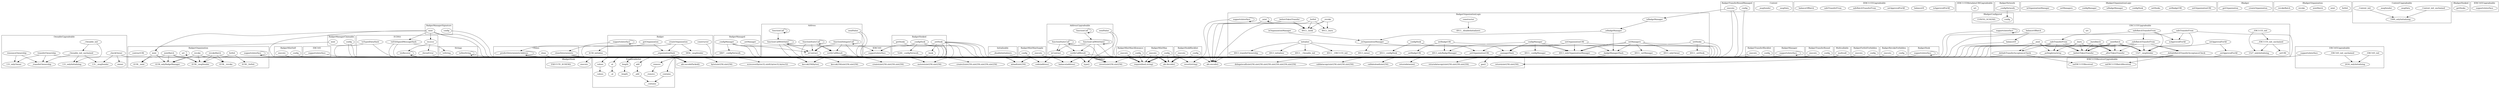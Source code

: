 strict digraph {
subgraph cluster_5890_BadgerMintSelf {
label = "BadgerMintSelf"
"5890_execute" [label="execute"]
"5890_config" [label="config"]
}subgraph cluster_131_OwnableUpgradeable {
label = "OwnableUpgradeable"
"131_owner" [label="owner"]
"131___Ownable_init" [label="__Ownable_init"]
"131__transferOwnership" [label="_transferOwnership"]
"131_transferOwnership" [label="transferOwnership"]
"131___Ownable_init_unchained" [label="__Ownable_init_unchained"]
"131__checkOwner" [label="_checkOwner"]
"131_renounceOwnership" [label="renounceOwnership"]
"131_transferOwnership" -> "131__transferOwnership"
"131___Ownable_init" -> "131_onlyInitializing"
"131_renounceOwnership" -> "131__transferOwnership"
"131___Ownable_init_unchained" -> "131__transferOwnership"
"131___Ownable_init" -> "131___Ownable_init_unchained"
"131__checkOwner" -> "131__msgSender"
"131___Ownable_init_unchained" -> "131_onlyInitializing"
"131___Ownable_init_unchained" -> "131__msgSender"
"131__checkOwner" -> "131_owner"
"131_transferOwnership" -> "131_onlyOwner"
"131_renounceOwnership" -> "131_onlyOwner"
}subgraph cluster_3081_ERC165 {
label = "ERC165"
"3081_supportsInterface" [label="supportsInterface"]
}subgraph cluster_2443_Context {
label = "Context"
"2443__msgData" [label="_msgData"]
"2443__msgSender" [label="_msgSender"]
}subgraph cluster_6926_BadgerManagerClaimable {
label = "BadgerManagerClaimable"
"6926_mint" [label="mint"]
"6926_config" [label="config"]
}subgraph cluster_3856_Badger {
label = "Badger"
"3856__organizationHash" [label="_organizationHash"]
"3856_constructor" [label="constructor"]
"3856_createOrganization" [label="createOrganization"]
"3856_getOrganization" [label="getOrganization"]
"3856_supportsInterface" [label="supportsInterface"]
"3856_createOrganization" -> "3856__msgSender"
"3856_createOrganization" -> "3856__organizationHash"
"3856_supportsInterface" -> "3856_supportsInterface"
"3856_getOrganization" -> "3856__organizationHash"
}subgraph cluster_3093_IERC165 {
label = "IERC165"
"3093_supportsInterface" [label="supportsInterface"]
}subgraph cluster_6807_BadgerManaged {
label = "BadgerManaged"
"6807__setManager" [label="_setManager"]
"6807__configManager" [label="_configManager"]
"6807__configManager" -> "6807__configNetwork"
}subgraph cluster_1690_IERC1155Upgradeable {
label = "IERC1155Upgradeable"
"1690_isApprovedForAll" [label="isApprovedForAll"]
"1690_balanceOf" [label="balanceOf"]
"1690_setApprovalForAll" [label="setApprovalForAll"]
"1690_safeBatchTransferFrom" [label="safeBatchTransferFrom"]
"1690_safeTransferFrom" [label="safeTransferFrom"]
"1690_balanceOfBatch" [label="balanceOfBatch"]
}subgraph cluster_282_Initializable {
label = "Initializable"
"282__disableInitializers" [label="_disableInitializers"]
}subgraph cluster_5788_BadgerMintMaxSupply {
label = "BadgerMintMaxSupply"
"5788_config" [label="config"]
"5788_execute" [label="execute"]
}subgraph cluster_1948_AddressUpgradeable {
label = "AddressUpgradeable"
"1948_functionCallWithValue" [label="functionCallWithValue"]
"1948_functionCall" [label="functionCall"]
"1948_sendValue" [label="sendValue"]
"1948_isContract" [label="isContract"]
"1948_verifyCallResult" [label="verifyCallResult"]
"1948_functionStaticCall" [label="functionStaticCall"]
"1948_functionCall" -> "1948_functionCall"
"1948_functionStaticCall" -> "1948_functionStaticCall"
"1948_functionCallWithValue" -> "1948_verifyCallResult"
"1948_functionStaticCall" -> "1948_isContract"
"1948_functionCallWithValue" -> "1948_functionCallWithValue"
"1948_functionCall" -> "1948_functionCallWithValue"
"1948_functionCallWithValue" -> "1948_isContract"
"1948_functionStaticCall" -> "1948_verifyCallResult"
}subgraph cluster_5664_BadgerMintMaxAllowance {
label = "BadgerMintMaxAllowance"
"5664_execute" [label="execute"]
"5664_config" [label="config"]
}subgraph cluster_5537_BadgerMintMax {
label = "BadgerMintMax"
"5537_execute" [label="execute"]
"5537_config" [label="config"]
}subgraph cluster_5410_BadgerHookBlocklist {
label = "BadgerHookBlocklist"
"5410_execute" [label="execute"]
"5410_config" [label="config"]
}subgraph cluster_1568_IERC1155ReceiverUpgradeable {
label = "IERC1155ReceiverUpgradeable"
"1568_onERC1155BatchReceived" [label="onERC1155BatchReceived"]
"1568_onERC1155Received" [label="onERC1155Received"]
}subgraph cluster_1705_IERC1155MetadataURIUpgradeable {
label = "IERC1155MetadataURIUpgradeable"
"1705_uri" [label="uri"]
}subgraph cluster_3883_BadgerNetwork {
label = "BadgerNetwork"
"3883__configNetwork" [label="_configNetwork"]
}subgraph cluster_6700_IBadgerOrganizationLogic {
label = "IBadgerOrganizationLogic"
"6700_setOrganizationURI" [label="setOrganizationURI"]
"6700_setBadgeURI" [label="setBadgeURI"]
"6700_setHooks" [label="setHooks"]
"6700_configHook" [label="configHook"]
"6700_isBadgeManager" [label="isBadgeManager"]
"6700_configManager" [label="configManager"]
"6700_setManagers" [label="setManagers"]
"6700_isOrganizationManager" [label="isOrganizationManager"]
}subgraph cluster_4913_BadgerOrganizationLogic {
label = "BadgerOrganizationLogic"
"4913_setManagers" [label="setManagers"]
"4913__managerHash" [label="_managerHash"]
"4913__isOrganizationManager" [label="_isOrganizationManager"]
"4913_setHooks" [label="setHooks"]
"4913__mint" [label="_mint"]
"4913__isBadgeManager" [label="_isBadgeManager"]
"4913__forfeit" [label="_forfeit"]
"4913__beforeTokenTransfer" [label="_beforeTokenTransfer"]
"4913_configManager" [label="configManager"]
"4913__setBadgeURI" [label="_setBadgeURI"]
"4913_isBadgeManager" [label="isBadgeManager"]
"4913_configHook" [label="configHook"]
"4913_initialize" [label="initialize"]
"4913__revoke" [label="_revoke"]
"4913_supportsInterface" [label="supportsInterface"]
"4913__badgeManagerHash" [label="_badgeManagerHash"]
"4913__setOrganizationURI" [label="_setOrganizationURI"]
"4913_constructor" [label="constructor"]
"4913_setOrganizationURI" [label="setOrganizationURI"]
"4913_setBadgeURI" [label="setBadgeURI"]
"4913_isOrganizationManager" [label="isOrganizationManager"]
"4913__revoke" -> "4913__burn"
"4913_initialize" -> "4913___ERC1155_init"
"4913_setHooks" -> "4913_onlyOrganizationManager"
"4913_setOrganizationURI" -> "4913__setOrganizationURI"
"4913__forfeit" -> "4913__burn"
"4913_initialize" -> "4913_transferOwnership"
"4913_isOrganizationManager" -> "4913__isOrganizationManager"
"4913_setManagers" -> "4913__setManager"
"4913__revoke" -> "4913__hook"
"4913__mint" -> "4913__mint"
"4913__isBadgeManager" -> "4913__badgeManagerHash"
"4913_configManager" -> "4913_onlyOrganizationManager"
"4913_setOrganizationURI" -> "4913_onlyOrganizationManager"
"4913_configManager" -> "4913__badgeManagerHash"
"4913_supportsInterface" -> "4913_supportsInterface"
"4913_configManager" -> "4913__configManager"
"4913_setHooks" -> "4913__setHook"
"4913_setManagers" -> "4913__managerHash"
"4913_configManager" -> "4913_onlyBadgeManager"
"4913_configHook" -> "4913_onlyOrganizationManager"
"4913__isOrganizationManager" -> "4913__managerHash"
"4913_configHook" -> "4913__configHook"
"4913__forfeit" -> "4913__hook"
"4913_setBadgeURI" -> "4913_onlyBadgeManager"
"4913_setManagers" -> "4913_onlyOwner"
"4913_constructor" -> "4913__disableInitializers"
"4913_initialize" -> "4913_initializer"
"4913__isOrganizationManager" -> "4913_owner"
"4913_setManagers" -> "4913_onlyOrganizationManager"
"4913_initialize" -> "4913___Ownable_init"
"4913_initialize" -> "4913__setOrganizationURI"
"4913_setManagers" -> "4913__badgeManagerHash"
"4913_configManager" -> "4913__managerHash"
"4913__isBadgeManager" -> "4913__isOrganizationManager"
"4913__mint" -> "4913__hook"
"4913_isBadgeManager" -> "4913__isBadgeManager"
"4913__beforeTokenTransfer" -> "4913__hook"
"4913_setBadgeURI" -> "4913__setBadgeURI"
}subgraph cluster_7091_BadgerManagerSignature {
label = "BadgerManagerSignature"
"7091_mint" [label="mint"]
"7091_config" [label="config"]
}subgraph cluster_6452_IBadger {
label = "IBadger"
"6452_createOrganization" [label="createOrganization"]
"6452_getOrganization" [label="getOrganization"]
}subgraph cluster_6068_BadgerTransferBlocklist {
label = "BadgerTransferBlocklist"
"6068_execute" [label="execute"]
"6068_config" [label="config"]
}subgraph cluster_6840_BadgerManager {
label = "BadgerManager"
"6840_supportsInterface" [label="supportsInterface"]
"6840_supportsInterface" -> "6840_supportsInterface"
}subgraph cluster_6200_BadgerTransferBound {
label = "BadgerTransferBound"
"6200_execute" [label="execute"]
"6200_config" [label="config"]
}subgraph cluster_4158_BadgerOrganization {
label = "BadgerOrganization"
"4158_revoke" [label="revoke"]
"4158_forfeit" [label="forfeit"]
"4158_revokeBatch" [label="revokeBatch"]
"4158_mintBatch" [label="mintBatch"]
"4158_uri" [label="uri"]
"4158_mint" [label="mint"]
"4158_supportsInterface" [label="supportsInterface"]
"4158_contractURI" [label="contractURI"]
"4158_revoke" -> "4158__revoke"
"4158_revokeBatch" -> "4158__msgSender"
"4158_mint" -> "4158__mint"
"4158_forfeit" -> "4158__msgSender"
"4158_revoke" -> "4158_onlyBadgeManager"
"4158_mintBatch" -> "4158_onlyBadgeManager"
"4158_revokeBatch" -> "4158__revoke"
"4158_revokeBatch" -> "4158_onlyBadgeManager"
"4158_forfeit" -> "4158__forfeit"
"4158_uri" -> "4158_uri"
"4158_mint" -> "4158_onlyBadgeManager"
"4158_supportsInterface" -> "4158_supportsInterface"
"4158_revoke" -> "4158__msgSender"
"4158_mint" -> "4158__msgSender"
"4158_mintBatch" -> "4158__msgSender"
"4158_mintBatch" -> "4158__mint"
}subgraph cluster_6594_IBadgerOrganization {
label = "IBadgerOrganization"
"6594_forfeit" [label="forfeit"]
"6594_mint" [label="mint"]
"6594_mintBatch" [label="mintBatch"]
"6594_revoke" [label="revoke"]
"6594_revokeBatch" [label="revokeBatch"]
}subgraph cluster_7107_Multicallable {
label = "Multicallable"
"7107_multicall" [label="multicall"]
}subgraph cluster_6468_IBadgerConfigured {
label = "IBadgerConfigured"
"6468_config" [label="config"]
"6468_CONFIG_SCHEMA" [label="CONFIG_SCHEMA"]
}subgraph cluster_1990_ContextUpgradeable {
label = "ContextUpgradeable"
"1990___Context_init_unchained" [label="__Context_init_unchained"]
"1990__msgData" [label="_msgData"]
"1990__msgSender" [label="_msgSender"]
"1990___Context_init" [label="__Context_init"]
"1990___Context_init_unchained" -> "1990_onlyInitializing"
"1990___Context_init" -> "1990_onlyInitializing"
}subgraph cluster_5324_BadgerForfeitForbidden {
label = "BadgerForfeitForbidden"
"5324_config" [label="config"]
"5324_execute" [label="execute"]
}subgraph cluster_2126_Clones {
label = "Clones"
"2126_predictDeterministicAddress" [label="predictDeterministicAddress"]
"2126_cloneDeterministic" [label="cloneDeterministic"]
"2126_clone" [label="clone"]
"2126_predictDeterministicAddress" -> "2126_predictDeterministicAddress"
}subgraph cluster_6352_BadgerTransferBoundManaged {
label = "BadgerTransferBoundManaged"
"6352_execute" [label="execute"]
"6352_config" [label="config"]
}subgraph cluster_6488_IBadgerHook {
label = "IBadgerHook"
"6488_execute" [label="execute"]
"6488_EXECUTE_SCHEMA" [label="EXECUTE_SCHEMA"]
}subgraph cluster_5976_BadgerRevokeForbidden {
label = "BadgerRevokeForbidden"
"5976_config" [label="config"]
"5976_execute" [label="execute"]
}subgraph cluster_4956_BadgerHook {
label = "BadgerHook"
"4956_supportsInterface" [label="supportsInterface"]
"4956_supportsInterface" -> "4956_supportsInterface"
}subgraph cluster_3692_EnumerableSet {
label = "EnumerableSet"
"3692_contains" [label="contains"]
"3692__remove" [label="_remove"]
"3692_add" [label="add"]
"3692_at" [label="at"]
"3692_remove" [label="remove"]
"3692__contains" [label="_contains"]
"3692_values" [label="values"]
"3692__values" [label="_values"]
"3692__add" [label="_add"]
"3692_length" [label="length"]
"3692__at" [label="_at"]
"3692__length" [label="_length"]
"3692_add" -> "3692__add"
"3692__add" -> "3692__contains"
"3692_at" -> "3692__at"
"3692_length" -> "3692__length"
"3692_remove" -> "3692__remove"
"3692_contains" -> "3692__contains"
"3692_values" -> "3692__values"
}subgraph cluster_2669_Strings {
label = "Strings"
"2669_toHexString" [label="toHexString"]
"2669_toString" [label="toString"]
"2669_toHexString" -> "2669_toHexString"
}subgraph cluster_3057_ECDSA {
label = "ECDSA"
"3057__throwError" [label="_throwError"]
"3057_tryRecover" [label="tryRecover"]
"3057_toEthSignedMessageHash" [label="toEthSignedMessageHash"]
"3057_recover" [label="recover"]
"3057_toTypedDataHash" [label="toTypedDataHash"]
"3057_recover" -> "3057__throwError"
"3057_tryRecover" -> "3057_tryRecover"
"3057_recover" -> "3057_tryRecover"
}subgraph cluster_2034_ERC165Upgradeable {
label = "ERC165Upgradeable"
"2034_supportsInterface" [label="supportsInterface"]
"2034___ERC165_init" [label="__ERC165_init"]
"2034___ERC165_init_unchained" [label="__ERC165_init_unchained"]
"2034___ERC165_init" -> "2034_onlyInitializing"
"2034___ERC165_init_unchained" -> "2034_onlyInitializing"
}subgraph cluster_6516_IBadgerHooked {
label = "IBadgerHooked"
"6516_getHooks" [label="getHooks"]
}subgraph cluster_2421_Address {
label = "Address"
"2421_functionDelegateCall" [label="functionDelegateCall"]
"2421_isContract" [label="isContract"]
"2421_functionCall" [label="functionCall"]
"2421_functionCallWithValue" [label="functionCallWithValue"]
"2421_verifyCallResult" [label="verifyCallResult"]
"2421_functionStaticCall" [label="functionStaticCall"]
"2421_sendValue" [label="sendValue"]
"2421_functionCallWithValue" -> "2421_isContract"
"2421_functionCall" -> "2421_functionCall"
"2421_functionStaticCall" -> "2421_isContract"
"2421_functionStaticCall" -> "2421_verifyCallResult"
"2421_functionCall" -> "2421_functionCallWithValue"
"2421_functionCallWithValue" -> "2421_verifyCallResult"
"2421_functionDelegateCall" -> "2421_verifyCallResult"
"2421_functionStaticCall" -> "2421_functionStaticCall"
"2421_functionCallWithValue" -> "2421_functionCallWithValue"
"2421_functionDelegateCall" -> "2421_isContract"
"2421_functionDelegateCall" -> "2421_functionDelegateCall"
}subgraph cluster_1527_ERC1155Upgradeable {
label = "ERC1155Upgradeable"
"1527__burn" [label="_burn"]
"1527__doSafeTransferAcceptanceCheck" [label="_doSafeTransferAcceptanceCheck"]
"1527__doSafeBatchTransferAcceptanceCheck" [label="_doSafeBatchTransferAcceptanceCheck"]
"1527_isApprovedForAll" [label="isApprovedForAll"]
"1527__setURI" [label="_setURI"]
"1527_supportsInterface" [label="supportsInterface"]
"1527_setApprovalForAll" [label="setApprovalForAll"]
"1527_balanceOfBatch" [label="balanceOfBatch"]
"1527__beforeTokenTransfer" [label="_beforeTokenTransfer"]
"1527__safeTransferFrom" [label="_safeTransferFrom"]
"1527___ERC1155_init" [label="__ERC1155_init"]
"1527__burnBatch" [label="_burnBatch"]
"1527__mintBatch" [label="_mintBatch"]
"1527__afterTokenTransfer" [label="_afterTokenTransfer"]
"1527_uri" [label="uri"]
"1527__asSingletonArray" [label="_asSingletonArray"]
"1527_balanceOf" [label="balanceOf"]
"1527__setApprovalForAll" [label="_setApprovalForAll"]
"1527_safeBatchTransferFrom" [label="safeBatchTransferFrom"]
"1527_safeTransferFrom" [label="safeTransferFrom"]
"1527___ERC1155_init_unchained" [label="__ERC1155_init_unchained"]
"1527__mint" [label="_mint"]
"1527__safeBatchTransferFrom" [label="_safeBatchTransferFrom"]
"1527_safeBatchTransferFrom" -> "1527_isApprovedForAll"
"1527__safeTransferFrom" -> "1527__doSafeTransferAcceptanceCheck"
"1527__mint" -> "1527__beforeTokenTransfer"
"1527__safeBatchTransferFrom" -> "1527__msgSender"
"1527_safeBatchTransferFrom" -> "1527__msgSender"
"1527__burn" -> "1527__beforeTokenTransfer"
"1527__burnBatch" -> "1527__beforeTokenTransfer"
"1527__burnBatch" -> "1527__msgSender"
"1527___ERC1155_init" -> "1527_onlyInitializing"
"1527_setApprovalForAll" -> "1527__setApprovalForAll"
"1527__safeTransferFrom" -> "1527__msgSender"
"1527__mintBatch" -> "1527__doSafeBatchTransferAcceptanceCheck"
"1527_safeTransferFrom" -> "1527__msgSender"
"1527__safeBatchTransferFrom" -> "1527__doSafeBatchTransferAcceptanceCheck"
"1527__safeBatchTransferFrom" -> "1527__beforeTokenTransfer"
"1527_safeTransferFrom" -> "1527__safeTransferFrom"
"1527__safeTransferFrom" -> "1527__afterTokenTransfer"
"1527__mint" -> "1527__msgSender"
"1527__mintBatch" -> "1527__msgSender"
"1527__safeBatchTransferFrom" -> "1527__afterTokenTransfer"
"1527_balanceOfBatch" -> "1527_balanceOf"
"1527__mint" -> "1527__afterTokenTransfer"
"1527_supportsInterface" -> "1527_supportsInterface"
"1527__safeTransferFrom" -> "1527__asSingletonArray"
"1527___ERC1155_init_unchained" -> "1527_onlyInitializing"
"1527_setApprovalForAll" -> "1527__msgSender"
"1527__mint" -> "1527__doSafeTransferAcceptanceCheck"
"1527_safeBatchTransferFrom" -> "1527__safeBatchTransferFrom"
"1527__mintBatch" -> "1527__afterTokenTransfer"
"1527__burn" -> "1527__msgSender"
"1527__burn" -> "1527__asSingletonArray"
"1527___ERC1155_init_unchained" -> "1527__setURI"
"1527__burn" -> "1527__afterTokenTransfer"
"1527___ERC1155_init" -> "1527___ERC1155_init_unchained"
"1527__burnBatch" -> "1527__afterTokenTransfer"
"1527__mintBatch" -> "1527__beforeTokenTransfer"
"1527__safeTransferFrom" -> "1527__beforeTokenTransfer"
"1527__mint" -> "1527__asSingletonArray"
"1527_safeTransferFrom" -> "1527_isApprovedForAll"
}subgraph cluster_5240_BadgerHooked {
label = "BadgerHooked"
"5240__configHook" [label="_configHook"]
"5240_getHooks" [label="getHooks"]
"5240__setHook" [label="_setHook"]
"5240__hook" [label="_hook"]
"5240__setHook" -> "5240__hook"
"5240__configHook" -> "5240__configNetwork"
}subgraph cluster_2046_IERC165Upgradeable {
label = "IERC165Upgradeable"
"2046_supportsInterface" [label="supportsInterface"]
}subgraph cluster_solidity {
label = "[Solidity]"
"calldataload(uint256)" 
"calldatacopy(uint256,uint256,uint256)" 
"abi.decode()" 
"revert(string)" 
"type()" 
"byte(uint256,uint256)" 
"delegatecall(uint256,uint256,uint256,uint256,uint256,uint256)" 
"mload(uint256)" 
"require(bool,string)" 
"mstore(uint256,uint256)" 
"return(uint256,uint256)" 
"keccak256(bytes)" 
"abi.encode()" 
"gas()" 
"create(uint256,uint256,uint256)" 
"returndatacopy(uint256,uint256,uint256)" 
"ecrecover(bytes32,uint8,bytes32,bytes32)" 
"create2(uint256,uint256,uint256,uint256)" 
"code(address)" 
"revert(uint256,uint256)" 
"keccak256(uint256,uint256)" 
"returndatasize()" 
"abi.encodePacked()" 
"balance(address)" 
"1527__mint" -> "require(bool,string)"
"2421_functionDelegateCall" -> "require(bool,string)"
"2126_cloneDeterministic" -> "mstore(uint256,uint256)"
"4913__badgeManagerHash" -> "abi.encode()"
"5240__setHook" -> "type()"
"7107_multicall" -> "returndatasize()"
"1948_isContract" -> "code(address)"
"7107_multicall" -> "return(uint256,uint256)"
"4956_supportsInterface" -> "type()"
"1948_verifyCallResult" -> "revert(uint256,uint256)"
"4913_setHooks" -> "require(bool,string)"
"5537_execute" -> "require(bool,string)"
"5410_execute" -> "abi.decode()"
"7107_multicall" -> "gas()"
"6200_execute" -> "require(bool,string)"
"2421_functionCallWithValue" -> "require(bool,string)"
"5976_config" -> "abi.decode()"
"7107_multicall" -> "mstore(uint256,uint256)"
"5324_execute" -> "require(bool,string)"
"1948_functionCallWithValue" -> "balance(address)"
"5240__setHook" -> "require(bool,string)"
"6926_config" -> "require(bool,string)"
"2126_predictDeterministicAddress" -> "keccak256(uint256,uint256)"
"4913__managerHash" -> "keccak256(bytes)"
"2126_cloneDeterministic" -> "require(bool,string)"
"6200_execute" -> "abi.decode()"
"1527__burnBatch" -> "require(bool,string)"
"7091_config" -> "abi.decode()"
"4158_revokeBatch" -> "require(bool,string)"
"1527_safeTransferFrom" -> "require(bool,string)"
"2421_functionCallWithValue" -> "balance(address)"
"4913__badgeManagerHash" -> "keccak256(bytes)"
"2421_verifyCallResult" -> "revert(string)"
"5890_execute" -> "abi.decode()"
"3057_toEthSignedMessageHash" -> "abi.encodePacked()"
"3057_toTypedDataHash" -> "keccak256(bytes)"
"1527__burn" -> "require(bool,string)"
"5240__configHook" -> "type()"
"131__checkOwner" -> "require(bool,string)"
"1948_sendValue" -> "require(bool,string)"
"2126_cloneDeterministic" -> "create2(uint256,uint256,uint256,uint256)"
"7107_multicall" -> "delegatecall(uint256,uint256,uint256,uint256,uint256,uint256)"
"5410_config" -> "abi.decode()"
"4913__revoke" -> "abi.encode()"
"2421_sendValue" -> "require(bool,string)"
"6068_config" -> "abi.decode()"
"2421_functionStaticCall" -> "require(bool,string)"
"3856_supportsInterface" -> "type()"
"5890_execute" -> "require(bool,string)"
"3057_toEthSignedMessageHash" -> "keccak256(bytes)"
"6068_execute" -> "require(bool,string)"
"1527__safeTransferFrom" -> "require(bool,string)"
"6807__configManager" -> "require(bool,string)"
"5324_execute" -> "abi.decode()"
"2126_cloneDeterministic" -> "mload(uint256)"
"5537_execute" -> "abi.decode()"
"131_transferOwnership" -> "require(bool,string)"
"4913_setBadgeURI" -> "require(bool,string)"
"5537_config" -> "abi.decode()"
"7091_mint" -> "abi.encodePacked()"
"5976_execute" -> "require(bool,string)"
"3081_supportsInterface" -> "type()"
"1948_sendValue" -> "balance(address)"
"1948_verifyCallResult" -> "revert(string)"
"3057_toTypedDataHash" -> "abi.encodePacked()"
"2669_toHexString" -> "require(bool,string)"
"1948_functionCallWithValue" -> "require(bool,string)"
"3057__throwError" -> "revert(string)"
"1527__safeBatchTransferFrom" -> "require(bool,string)"
"6200_config" -> "abi.decode()"
"5976_execute" -> "abi.decode()"
"1527_safeBatchTransferFrom" -> "require(bool,string)"
"5240__configHook" -> "require(bool,string)"
"3057_tryRecover" -> "ecrecover(bytes32,uint8,bytes32,bytes32)"
"6926_config" -> "abi.decode()"
"1948_functionStaticCall" -> "require(bool,string)"
"2421_sendValue" -> "balance(address)"
"1527_balanceOf" -> "require(bool,string)"
"1948_verifyCallResult" -> "mload(uint256)"
"5890_config" -> "abi.decode()"
"2421_verifyCallResult" -> "revert(uint256,uint256)"
"4158_mintBatch" -> "require(bool,string)"
"4913_setOrganizationURI" -> "require(bool,string)"
"6352_execute" -> "require(bool,string)"
"6840_supportsInterface" -> "type()"
"1527__setApprovalForAll" -> "require(bool,string)"
"4913__mint" -> "abi.encode()"
"5788_execute" -> "abi.decode()"
"2126_predictDeterministicAddress" -> "mload(uint256)"
"3856_constructor" -> "require(bool,string)"
"2126_clone" -> "require(bool,string)"
"4913_supportsInterface" -> "type()"
"2126_clone" -> "mstore(uint256,uint256)"
"7107_multicall" -> "mload(uint256)"
"5240__setHook" -> "abi.encode()"
"4913__managerHash" -> "abi.encode()"
"2034_supportsInterface" -> "type()"
"1527__doSafeBatchTransferAcceptanceCheck" -> "revert(string)"
"5410_execute" -> "require(bool,string)"
"6807__configManager" -> "type()"
"3856__organizationHash" -> "keccak256(bytes)"
"7107_multicall" -> "revert(uint256,uint256)"
"7107_multicall" -> "calldataload(uint256)"
"5324_config" -> "abi.decode()"
"3057_tryRecover" -> "byte(uint256,uint256)"
"5664_execute" -> "require(bool,string)"
"3856__organizationHash" -> "abi.encodePacked()"
"5788_execute" -> "require(bool,string)"
"2421_isContract" -> "code(address)"
"5664_config" -> "require(bool,string)"
"7107_multicall" -> "returndatacopy(uint256,uint256,uint256)"
"5664_config" -> "abi.decode()"
"4913_setManagers" -> "require(bool,string)"
"2126_clone" -> "create(uint256,uint256,uint256)"
"1527__doSafeTransferAcceptanceCheck" -> "revert(string)"
"4913__forfeit" -> "abi.encode()"
"5788_config" -> "abi.decode()"
"6352_config" -> "abi.decode()"
"1527_supportsInterface" -> "type()"
"282__disableInitializers" -> "require(bool,string)"
"5788_config" -> "require(bool,string)"
"4158_supportsInterface" -> "type()"
"1527__mintBatch" -> "require(bool,string)"
"4913__beforeTokenTransfer" -> "abi.encode()"
"2421_verifyCallResult" -> "mload(uint256)"
"6068_execute" -> "abi.decode()"
"3057_tryRecover" -> "mload(uint256)"
"5537_config" -> "require(bool,string)"
"5664_execute" -> "abi.decode()"
"6352_execute" -> "abi.decode()"
"1527_balanceOfBatch" -> "require(bool,string)"
"7091_mint" -> "keccak256(bytes)"
"2126_clone" -> "mload(uint256)"
"7107_multicall" -> "calldatacopy(uint256,uint256,uint256)"
"7091_mint" -> "require(bool,string)"
"2126_predictDeterministicAddress" -> "mstore(uint256,uint256)"
}"1527__doSafeBatchTransferAcceptanceCheck" -> "1568_onERC1155BatchReceived"
"6352_execute" -> "4913_isBadgeManager"
"3856_createOrganization" -> "4158_initialize"
"6807__configManager" -> "2421_isContract"
"7091_mint" -> "4158_mint"
"5240__configHook" -> "3093_supportsInterface"
"3856_createOrganization" -> "2126_cloneDeterministic"
"5240__hook" -> "3692_values"
"5240__setHook" -> "3692_remove"
"5240__setHook" -> "3093_supportsInterface"
"5240__setHook" -> "3692_add"
"5240_getHooks" -> "3692_length"
"5240__configHook" -> "2421_isContract"
"1527__doSafeTransferAcceptanceCheck" -> "1568_onERC1155Received"
"5240__hook" -> "6488_execute"
"3057_toEthSignedMessageHash" -> "2669_toString"
"7091_mint" -> "3057_toEthSignedMessageHash"
"5240_getHooks" -> "3692_at"
"5240__configHook" -> "3692_contains"
"6926_mint" -> "4158_mint"
"3883__configNetwork" -> "6468_config"
"6807__configManager" -> "3093_supportsInterface"
"7091_mint" -> "3057_recover"
"3856_getOrganization" -> "2126_predictDeterministicAddress"
}